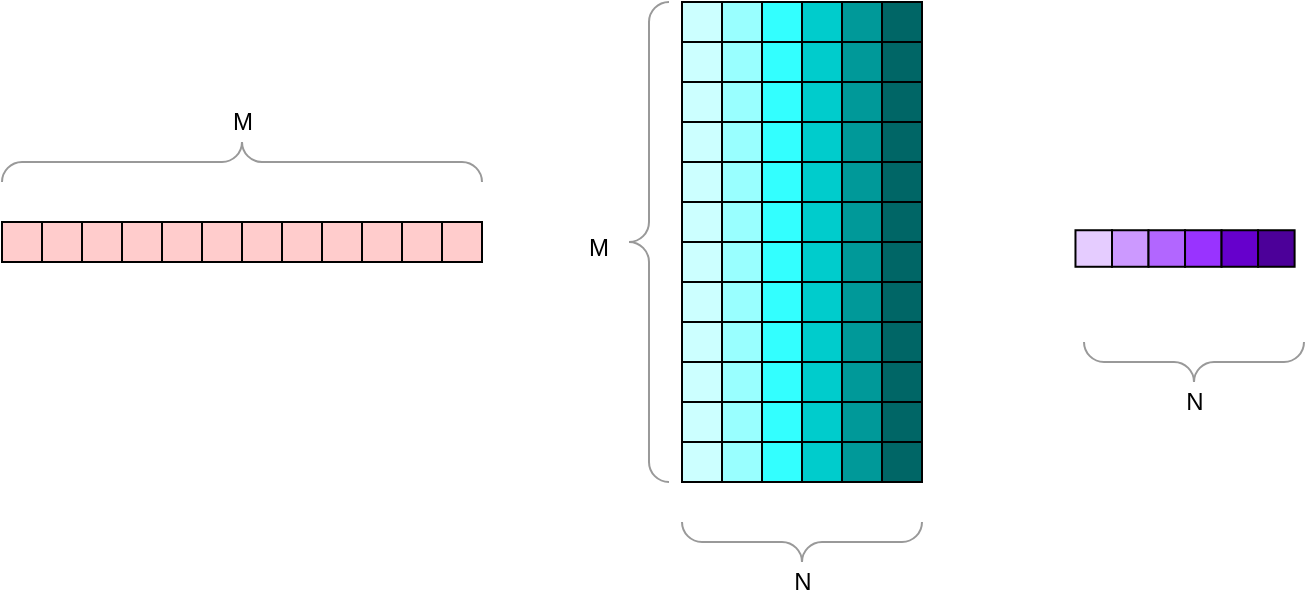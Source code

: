 <mxfile version="13.9.2" type="github"><diagram id="YHW5J753zXwvQEQqfR_k" name="Page-1"><mxGraphModel dx="887" dy="563" grid="1" gridSize="10" guides="1" tooltips="1" connect="1" arrows="1" fold="1" page="1" pageScale="1" pageWidth="827" pageHeight="1169" math="0" shadow="0"><root><mxCell id="0"/><mxCell id="1" parent="0"/><mxCell id="7lQ-KgA0j6Z8J5xZ8kzL-1" value="" style="rounded=0;whiteSpace=wrap;html=1;fillColor=#FFCCCC;" parent="1" vertex="1"><mxGeometry x="220" y="260" width="20" height="20" as="geometry"/></mxCell><mxCell id="7lQ-KgA0j6Z8J5xZ8kzL-2" value="" style="rounded=0;whiteSpace=wrap;html=1;fillColor=#FFCCCC;" parent="1" vertex="1"><mxGeometry x="240" y="260" width="20" height="20" as="geometry"/></mxCell><mxCell id="7lQ-KgA0j6Z8J5xZ8kzL-3" value="" style="rounded=0;whiteSpace=wrap;html=1;fillColor=#FFCCCC;" parent="1" vertex="1"><mxGeometry x="260" y="260" width="20" height="20" as="geometry"/></mxCell><mxCell id="7lQ-KgA0j6Z8J5xZ8kzL-4" value="" style="rounded=0;whiteSpace=wrap;html=1;fillColor=#FFCCCC;" parent="1" vertex="1"><mxGeometry x="320" y="260" width="20" height="20" as="geometry"/></mxCell><mxCell id="7lQ-KgA0j6Z8J5xZ8kzL-6" value="" style="rounded=0;whiteSpace=wrap;html=1;fillColor=#FFCCCC;" parent="1" vertex="1"><mxGeometry x="280" y="260" width="20" height="20" as="geometry"/></mxCell><mxCell id="7lQ-KgA0j6Z8J5xZ8kzL-9" value="" style="labelPosition=right;align=left;strokeWidth=1;shape=mxgraph.mockup.markup.curlyBrace;html=1;shadow=0;dashed=0;strokeColor=#999999;direction=north;rotation=90;" parent="1" vertex="1"><mxGeometry x="210" y="110" width="20" height="240" as="geometry"/></mxCell><mxCell id="7lQ-KgA0j6Z8J5xZ8kzL-10" value="M" style="text;html=1;align=center;verticalAlign=middle;resizable=0;points=[];autosize=1;" parent="1" vertex="1"><mxGeometry x="205" y="200" width="30" height="20" as="geometry"/></mxCell><mxCell id="7lQ-KgA0j6Z8J5xZ8kzL-11" value="" style="rounded=0;whiteSpace=wrap;html=1;direction=east;fillColor=#CCFFFF;" parent="1" vertex="1"><mxGeometry x="440" y="150" width="20" height="20" as="geometry"/></mxCell><mxCell id="7lQ-KgA0j6Z8J5xZ8kzL-12" value="" style="rounded=0;whiteSpace=wrap;html=1;direction=east;fillColor=#99FFFF;" parent="1" vertex="1"><mxGeometry x="460" y="150" width="20" height="20" as="geometry"/></mxCell><mxCell id="7lQ-KgA0j6Z8J5xZ8kzL-13" value="" style="rounded=0;whiteSpace=wrap;html=1;direction=east;fillColor=#33FFFF;" parent="1" vertex="1"><mxGeometry x="480" y="150" width="20" height="20" as="geometry"/></mxCell><mxCell id="7lQ-KgA0j6Z8J5xZ8kzL-14" value="" style="rounded=0;whiteSpace=wrap;html=1;direction=east;fillColor=#00CCCC;" parent="1" vertex="1"><mxGeometry x="500" y="150" width="20" height="20" as="geometry"/></mxCell><mxCell id="7lQ-KgA0j6Z8J5xZ8kzL-17" value="" style="rounded=0;whiteSpace=wrap;html=1;direction=east;fillColor=#CCFFFF;" parent="1" vertex="1"><mxGeometry x="440" y="170" width="20" height="20" as="geometry"/></mxCell><mxCell id="7lQ-KgA0j6Z8J5xZ8kzL-18" value="" style="rounded=0;whiteSpace=wrap;html=1;direction=east;fillColor=#99FFFF;" parent="1" vertex="1"><mxGeometry x="460" y="170" width="20" height="20" as="geometry"/></mxCell><mxCell id="7lQ-KgA0j6Z8J5xZ8kzL-19" value="" style="rounded=0;whiteSpace=wrap;html=1;direction=east;fillColor=#33FFFF;" parent="1" vertex="1"><mxGeometry x="480" y="170" width="20" height="20" as="geometry"/></mxCell><mxCell id="7lQ-KgA0j6Z8J5xZ8kzL-20" value="" style="rounded=0;whiteSpace=wrap;html=1;direction=east;fillColor=#CCFFFF;" parent="1" vertex="1"><mxGeometry x="440" y="190" width="20" height="20" as="geometry"/></mxCell><mxCell id="7lQ-KgA0j6Z8J5xZ8kzL-21" value="" style="rounded=0;whiteSpace=wrap;html=1;direction=east;fillColor=#99FFFF;" parent="1" vertex="1"><mxGeometry x="460" y="190" width="20" height="20" as="geometry"/></mxCell><mxCell id="7lQ-KgA0j6Z8J5xZ8kzL-22" value="" style="rounded=0;whiteSpace=wrap;html=1;direction=east;fillColor=#33FFFF;" parent="1" vertex="1"><mxGeometry x="480" y="190" width="20" height="20" as="geometry"/></mxCell><mxCell id="7lQ-KgA0j6Z8J5xZ8kzL-23" value="" style="rounded=0;whiteSpace=wrap;html=1;direction=east;fillColor=#CCFFFF;" parent="1" vertex="1"><mxGeometry x="440" y="210" width="20" height="20" as="geometry"/></mxCell><mxCell id="7lQ-KgA0j6Z8J5xZ8kzL-24" value="" style="rounded=0;whiteSpace=wrap;html=1;direction=east;fillColor=#99FFFF;" parent="1" vertex="1"><mxGeometry x="460" y="210" width="20" height="20" as="geometry"/></mxCell><mxCell id="7lQ-KgA0j6Z8J5xZ8kzL-25" value="" style="rounded=0;whiteSpace=wrap;html=1;direction=east;fillColor=#33FFFF;" parent="1" vertex="1"><mxGeometry x="480" y="210" width="20" height="20" as="geometry"/></mxCell><mxCell id="7lQ-KgA0j6Z8J5xZ8kzL-27" value="" style="rounded=0;whiteSpace=wrap;html=1;direction=east;fillColor=#CCFFFF;" parent="1" vertex="1"><mxGeometry x="440" y="230" width="20" height="20" as="geometry"/></mxCell><mxCell id="7lQ-KgA0j6Z8J5xZ8kzL-28" value="" style="rounded=0;whiteSpace=wrap;html=1;direction=east;fillColor=#99FFFF;" parent="1" vertex="1"><mxGeometry x="460" y="230" width="20" height="20" as="geometry"/></mxCell><mxCell id="7lQ-KgA0j6Z8J5xZ8kzL-29" value="" style="rounded=0;whiteSpace=wrap;html=1;direction=east;fillColor=#33FFFF;" parent="1" vertex="1"><mxGeometry x="480" y="230" width="20" height="20" as="geometry"/></mxCell><mxCell id="7lQ-KgA0j6Z8J5xZ8kzL-30" value="" style="rounded=0;whiteSpace=wrap;html=1;direction=east;fillColor=#00CCCC;" parent="1" vertex="1"><mxGeometry x="500" y="170" width="20" height="20" as="geometry"/></mxCell><mxCell id="7lQ-KgA0j6Z8J5xZ8kzL-31" value="" style="rounded=0;whiteSpace=wrap;html=1;direction=east;fillColor=#00CCCC;" parent="1" vertex="1"><mxGeometry x="500" y="190" width="20" height="20" as="geometry"/></mxCell><mxCell id="7lQ-KgA0j6Z8J5xZ8kzL-32" value="" style="rounded=0;whiteSpace=wrap;html=1;direction=east;fillColor=#00CCCC;" parent="1" vertex="1"><mxGeometry x="500" y="210" width="20" height="20" as="geometry"/></mxCell><mxCell id="7lQ-KgA0j6Z8J5xZ8kzL-33" value="" style="rounded=0;whiteSpace=wrap;html=1;direction=east;fillColor=#00CCCC;" parent="1" vertex="1"><mxGeometry x="500" y="230" width="20" height="20" as="geometry"/></mxCell><mxCell id="7lQ-KgA0j6Z8J5xZ8kzL-34" value="" style="labelPosition=right;align=left;strokeWidth=1;shape=mxgraph.mockup.markup.curlyBrace;html=1;shadow=0;dashed=0;strokeColor=#999999;direction=north;rotation=0;" parent="1" vertex="1"><mxGeometry x="413.5" y="150" width="20" height="240" as="geometry"/></mxCell><mxCell id="7lQ-KgA0j6Z8J5xZ8kzL-35" value="M" style="text;html=1;align=center;verticalAlign=middle;resizable=0;points=[];autosize=1;" parent="1" vertex="1"><mxGeometry x="383" y="263.25" width="30" height="20" as="geometry"/></mxCell><mxCell id="7lQ-KgA0j6Z8J5xZ8kzL-36" value="" style="labelPosition=right;align=left;strokeWidth=1;shape=mxgraph.mockup.markup.curlyBrace;html=1;shadow=0;dashed=0;strokeColor=#999999;direction=north;rotation=-90;" parent="1" vertex="1"><mxGeometry x="490" y="360" width="20" height="120" as="geometry"/></mxCell><mxCell id="7lQ-KgA0j6Z8J5xZ8kzL-37" value="N" style="text;html=1;align=center;verticalAlign=middle;resizable=0;points=[];autosize=1;" parent="1" vertex="1"><mxGeometry x="490" y="430" width="20" height="20" as="geometry"/></mxCell><mxCell id="7lQ-KgA0j6Z8J5xZ8kzL-38" value="" style="shape=image;html=1;verticalAlign=top;verticalLabelPosition=bottom;labelBackgroundColor=#ffffff;imageAspect=0;aspect=fixed;image=https://cdn2.iconfinder.com/data/icons/calculator-toolbox/64/delete-128.png;fillColor=#FFCCCC;gradientColor=none;" parent="1" vertex="1"><mxGeometry x="350" y="255.25" width="28" height="28" as="geometry"/></mxCell><mxCell id="7lQ-KgA0j6Z8J5xZ8kzL-41" value="" style="shape=image;html=1;verticalAlign=top;verticalLabelPosition=bottom;labelBackgroundColor=#ffffff;imageAspect=0;aspect=fixed;image=https://cdn2.iconfinder.com/data/icons/calculator-toolbox/64/equal-128.png;fillColor=#FFCCCC;gradientColor=none;" parent="1" vertex="1"><mxGeometry x="580" y="256.5" width="33.5" height="33.5" as="geometry"/></mxCell><mxCell id="7lQ-KgA0j6Z8J5xZ8kzL-48" value="" style="labelPosition=right;align=left;strokeWidth=1;shape=mxgraph.mockup.markup.curlyBrace;html=1;shadow=0;dashed=0;strokeColor=#999999;direction=north;rotation=-90;" parent="1" vertex="1"><mxGeometry x="686" y="275" width="20" height="110" as="geometry"/></mxCell><mxCell id="7lQ-KgA0j6Z8J5xZ8kzL-49" value="N" style="text;html=1;align=center;verticalAlign=middle;resizable=0;points=[];autosize=1;" parent="1" vertex="1"><mxGeometry x="686" y="340" width="20" height="20" as="geometry"/></mxCell><mxCell id="-v6m5pQzJspmbfeG8AKO-1" value="" style="rounded=0;whiteSpace=wrap;html=1;fillColor=#FFCCCC;" vertex="1" parent="1"><mxGeometry x="300" y="260" width="20" height="20" as="geometry"/></mxCell><mxCell id="-v6m5pQzJspmbfeG8AKO-2" value="" style="rounded=0;whiteSpace=wrap;html=1;fillColor=#FFCCCC;" vertex="1" parent="1"><mxGeometry x="100" y="260" width="20" height="20" as="geometry"/></mxCell><mxCell id="-v6m5pQzJspmbfeG8AKO-3" value="" style="rounded=0;whiteSpace=wrap;html=1;fillColor=#FFCCCC;" vertex="1" parent="1"><mxGeometry x="120" y="260" width="20" height="20" as="geometry"/></mxCell><mxCell id="-v6m5pQzJspmbfeG8AKO-4" value="" style="rounded=0;whiteSpace=wrap;html=1;fillColor=#FFCCCC;" vertex="1" parent="1"><mxGeometry x="140" y="260" width="20" height="20" as="geometry"/></mxCell><mxCell id="-v6m5pQzJspmbfeG8AKO-5" value="" style="rounded=0;whiteSpace=wrap;html=1;fillColor=#FFCCCC;" vertex="1" parent="1"><mxGeometry x="200" y="260" width="20" height="20" as="geometry"/></mxCell><mxCell id="-v6m5pQzJspmbfeG8AKO-6" value="" style="rounded=0;whiteSpace=wrap;html=1;fillColor=#FFCCCC;" vertex="1" parent="1"><mxGeometry x="160" y="260" width="20" height="20" as="geometry"/></mxCell><mxCell id="-v6m5pQzJspmbfeG8AKO-7" value="" style="rounded=0;whiteSpace=wrap;html=1;fillColor=#FFCCCC;" vertex="1" parent="1"><mxGeometry x="180" y="260" width="20" height="20" as="geometry"/></mxCell><mxCell id="-v6m5pQzJspmbfeG8AKO-9" value="" style="rounded=0;whiteSpace=wrap;html=1;direction=east;fillColor=#CCFFFF;" vertex="1" parent="1"><mxGeometry x="440" y="250" width="20" height="20" as="geometry"/></mxCell><mxCell id="-v6m5pQzJspmbfeG8AKO-10" value="" style="rounded=0;whiteSpace=wrap;html=1;direction=east;fillColor=#99FFFF;" vertex="1" parent="1"><mxGeometry x="460" y="250" width="20" height="20" as="geometry"/></mxCell><mxCell id="-v6m5pQzJspmbfeG8AKO-11" value="" style="rounded=0;whiteSpace=wrap;html=1;direction=east;fillColor=#33FFFF;" vertex="1" parent="1"><mxGeometry x="480" y="250" width="20" height="20" as="geometry"/></mxCell><mxCell id="-v6m5pQzJspmbfeG8AKO-12" value="" style="rounded=0;whiteSpace=wrap;html=1;direction=east;fillColor=#00CCCC;" vertex="1" parent="1"><mxGeometry x="500" y="250" width="20" height="20" as="geometry"/></mxCell><mxCell id="-v6m5pQzJspmbfeG8AKO-13" value="" style="rounded=0;whiteSpace=wrap;html=1;direction=east;fillColor=#CCFFFF;" vertex="1" parent="1"><mxGeometry x="440" y="270" width="20" height="20" as="geometry"/></mxCell><mxCell id="-v6m5pQzJspmbfeG8AKO-14" value="" style="rounded=0;whiteSpace=wrap;html=1;direction=east;fillColor=#99FFFF;" vertex="1" parent="1"><mxGeometry x="460" y="270" width="20" height="20" as="geometry"/></mxCell><mxCell id="-v6m5pQzJspmbfeG8AKO-15" value="" style="rounded=0;whiteSpace=wrap;html=1;direction=east;fillColor=#33FFFF;" vertex="1" parent="1"><mxGeometry x="480" y="270" width="20" height="20" as="geometry"/></mxCell><mxCell id="-v6m5pQzJspmbfeG8AKO-16" value="" style="rounded=0;whiteSpace=wrap;html=1;direction=east;fillColor=#CCFFFF;" vertex="1" parent="1"><mxGeometry x="440" y="290" width="20" height="20" as="geometry"/></mxCell><mxCell id="-v6m5pQzJspmbfeG8AKO-17" value="" style="rounded=0;whiteSpace=wrap;html=1;direction=east;fillColor=#99FFFF;" vertex="1" parent="1"><mxGeometry x="460" y="290" width="20" height="20" as="geometry"/></mxCell><mxCell id="-v6m5pQzJspmbfeG8AKO-18" value="" style="rounded=0;whiteSpace=wrap;html=1;direction=east;fillColor=#33FFFF;" vertex="1" parent="1"><mxGeometry x="480" y="290" width="20" height="20" as="geometry"/></mxCell><mxCell id="-v6m5pQzJspmbfeG8AKO-19" value="" style="rounded=0;whiteSpace=wrap;html=1;direction=east;fillColor=#CCFFFF;" vertex="1" parent="1"><mxGeometry x="440" y="310" width="20" height="20" as="geometry"/></mxCell><mxCell id="-v6m5pQzJspmbfeG8AKO-20" value="" style="rounded=0;whiteSpace=wrap;html=1;direction=east;fillColor=#99FFFF;" vertex="1" parent="1"><mxGeometry x="460" y="310" width="20" height="20" as="geometry"/></mxCell><mxCell id="-v6m5pQzJspmbfeG8AKO-21" value="" style="rounded=0;whiteSpace=wrap;html=1;direction=east;fillColor=#33FFFF;" vertex="1" parent="1"><mxGeometry x="480" y="310" width="20" height="20" as="geometry"/></mxCell><mxCell id="-v6m5pQzJspmbfeG8AKO-22" value="" style="rounded=0;whiteSpace=wrap;html=1;direction=east;fillColor=#CCFFFF;" vertex="1" parent="1"><mxGeometry x="440" y="330" width="20" height="20" as="geometry"/></mxCell><mxCell id="-v6m5pQzJspmbfeG8AKO-23" value="" style="rounded=0;whiteSpace=wrap;html=1;direction=east;fillColor=#99FFFF;" vertex="1" parent="1"><mxGeometry x="460" y="330" width="20" height="20" as="geometry"/></mxCell><mxCell id="-v6m5pQzJspmbfeG8AKO-24" value="" style="rounded=0;whiteSpace=wrap;html=1;direction=east;fillColor=#33FFFF;" vertex="1" parent="1"><mxGeometry x="480" y="330" width="20" height="20" as="geometry"/></mxCell><mxCell id="-v6m5pQzJspmbfeG8AKO-25" value="" style="rounded=0;whiteSpace=wrap;html=1;direction=east;fillColor=#00CCCC;" vertex="1" parent="1"><mxGeometry x="500" y="270" width="20" height="20" as="geometry"/></mxCell><mxCell id="-v6m5pQzJspmbfeG8AKO-26" value="" style="rounded=0;whiteSpace=wrap;html=1;direction=east;fillColor=#00CCCC;" vertex="1" parent="1"><mxGeometry x="500" y="290" width="20" height="20" as="geometry"/></mxCell><mxCell id="-v6m5pQzJspmbfeG8AKO-27" value="" style="rounded=0;whiteSpace=wrap;html=1;direction=east;fillColor=#00CCCC;" vertex="1" parent="1"><mxGeometry x="500" y="310" width="20" height="20" as="geometry"/></mxCell><mxCell id="-v6m5pQzJspmbfeG8AKO-28" value="" style="rounded=0;whiteSpace=wrap;html=1;direction=east;fillColor=#00CCCC;" vertex="1" parent="1"><mxGeometry x="500" y="330" width="20" height="20" as="geometry"/></mxCell><mxCell id="-v6m5pQzJspmbfeG8AKO-29" value="" style="rounded=0;whiteSpace=wrap;html=1;direction=east;fillColor=#CCFFFF;" vertex="1" parent="1"><mxGeometry x="440" y="350" width="20" height="20" as="geometry"/></mxCell><mxCell id="-v6m5pQzJspmbfeG8AKO-30" value="" style="rounded=0;whiteSpace=wrap;html=1;direction=east;fillColor=#99FFFF;" vertex="1" parent="1"><mxGeometry x="460" y="350" width="20" height="20" as="geometry"/></mxCell><mxCell id="-v6m5pQzJspmbfeG8AKO-31" value="" style="rounded=0;whiteSpace=wrap;html=1;direction=east;fillColor=#33FFFF;" vertex="1" parent="1"><mxGeometry x="480" y="350" width="20" height="20" as="geometry"/></mxCell><mxCell id="-v6m5pQzJspmbfeG8AKO-32" value="" style="rounded=0;whiteSpace=wrap;html=1;direction=east;fillColor=#CCFFFF;" vertex="1" parent="1"><mxGeometry x="440" y="370" width="20" height="20" as="geometry"/></mxCell><mxCell id="-v6m5pQzJspmbfeG8AKO-33" value="" style="rounded=0;whiteSpace=wrap;html=1;direction=east;fillColor=#99FFFF;" vertex="1" parent="1"><mxGeometry x="460" y="370" width="20" height="20" as="geometry"/></mxCell><mxCell id="-v6m5pQzJspmbfeG8AKO-34" value="" style="rounded=0;whiteSpace=wrap;html=1;direction=east;fillColor=#33FFFF;" vertex="1" parent="1"><mxGeometry x="480" y="370" width="20" height="20" as="geometry"/></mxCell><mxCell id="-v6m5pQzJspmbfeG8AKO-35" value="" style="rounded=0;whiteSpace=wrap;html=1;direction=east;fillColor=#00CCCC;" vertex="1" parent="1"><mxGeometry x="500" y="350" width="20" height="20" as="geometry"/></mxCell><mxCell id="-v6m5pQzJspmbfeG8AKO-36" value="" style="rounded=0;whiteSpace=wrap;html=1;direction=east;fillColor=#00CCCC;" vertex="1" parent="1"><mxGeometry x="500" y="370" width="20" height="20" as="geometry"/></mxCell><mxCell id="-v6m5pQzJspmbfeG8AKO-37" value="" style="rounded=0;whiteSpace=wrap;html=1;direction=east;fillColor=#009999;" vertex="1" parent="1"><mxGeometry x="520" y="150" width="20" height="20" as="geometry"/></mxCell><mxCell id="-v6m5pQzJspmbfeG8AKO-38" value="" style="rounded=0;whiteSpace=wrap;html=1;direction=east;fillColor=#009999;" vertex="1" parent="1"><mxGeometry x="520" y="170" width="20" height="20" as="geometry"/></mxCell><mxCell id="-v6m5pQzJspmbfeG8AKO-39" value="" style="rounded=0;whiteSpace=wrap;html=1;direction=east;fillColor=#009999;" vertex="1" parent="1"><mxGeometry x="520" y="190" width="20" height="20" as="geometry"/></mxCell><mxCell id="-v6m5pQzJspmbfeG8AKO-40" value="" style="rounded=0;whiteSpace=wrap;html=1;direction=east;fillColor=#009999;" vertex="1" parent="1"><mxGeometry x="520" y="210" width="20" height="20" as="geometry"/></mxCell><mxCell id="-v6m5pQzJspmbfeG8AKO-41" value="" style="rounded=0;whiteSpace=wrap;html=1;direction=east;fillColor=#009999;" vertex="1" parent="1"><mxGeometry x="520" y="230" width="20" height="20" as="geometry"/></mxCell><mxCell id="-v6m5pQzJspmbfeG8AKO-42" value="" style="rounded=0;whiteSpace=wrap;html=1;direction=east;fillColor=#009999;" vertex="1" parent="1"><mxGeometry x="520" y="250" width="20" height="20" as="geometry"/></mxCell><mxCell id="-v6m5pQzJspmbfeG8AKO-43" value="" style="rounded=0;whiteSpace=wrap;html=1;direction=east;fillColor=#009999;" vertex="1" parent="1"><mxGeometry x="520" y="270" width="20" height="20" as="geometry"/></mxCell><mxCell id="-v6m5pQzJspmbfeG8AKO-44" value="" style="rounded=0;whiteSpace=wrap;html=1;direction=east;fillColor=#009999;" vertex="1" parent="1"><mxGeometry x="520" y="290" width="20" height="20" as="geometry"/></mxCell><mxCell id="-v6m5pQzJspmbfeG8AKO-45" value="" style="rounded=0;whiteSpace=wrap;html=1;direction=east;fillColor=#009999;" vertex="1" parent="1"><mxGeometry x="520" y="310" width="20" height="20" as="geometry"/></mxCell><mxCell id="-v6m5pQzJspmbfeG8AKO-46" value="" style="rounded=0;whiteSpace=wrap;html=1;direction=east;fillColor=#009999;" vertex="1" parent="1"><mxGeometry x="520" y="330" width="20" height="20" as="geometry"/></mxCell><mxCell id="-v6m5pQzJspmbfeG8AKO-47" value="" style="rounded=0;whiteSpace=wrap;html=1;direction=east;fillColor=#009999;" vertex="1" parent="1"><mxGeometry x="520" y="350" width="20" height="20" as="geometry"/></mxCell><mxCell id="-v6m5pQzJspmbfeG8AKO-48" value="" style="rounded=0;whiteSpace=wrap;html=1;direction=east;fillColor=#009999;" vertex="1" parent="1"><mxGeometry x="520" y="370" width="20" height="20" as="geometry"/></mxCell><mxCell id="-v6m5pQzJspmbfeG8AKO-49" value="" style="rounded=0;whiteSpace=wrap;html=1;direction=east;fillColor=#006666;" vertex="1" parent="1"><mxGeometry x="540" y="150" width="20" height="20" as="geometry"/></mxCell><mxCell id="-v6m5pQzJspmbfeG8AKO-50" value="" style="rounded=0;whiteSpace=wrap;html=1;direction=east;fillColor=#006666;" vertex="1" parent="1"><mxGeometry x="540" y="170" width="20" height="20" as="geometry"/></mxCell><mxCell id="-v6m5pQzJspmbfeG8AKO-51" value="" style="rounded=0;whiteSpace=wrap;html=1;direction=east;fillColor=#006666;" vertex="1" parent="1"><mxGeometry x="540" y="190" width="20" height="20" as="geometry"/></mxCell><mxCell id="-v6m5pQzJspmbfeG8AKO-52" value="" style="rounded=0;whiteSpace=wrap;html=1;direction=east;fillColor=#006666;" vertex="1" parent="1"><mxGeometry x="540" y="210" width="20" height="20" as="geometry"/></mxCell><mxCell id="-v6m5pQzJspmbfeG8AKO-53" value="" style="rounded=0;whiteSpace=wrap;html=1;direction=east;fillColor=#006666;" vertex="1" parent="1"><mxGeometry x="540" y="230" width="20" height="20" as="geometry"/></mxCell><mxCell id="-v6m5pQzJspmbfeG8AKO-54" value="" style="rounded=0;whiteSpace=wrap;html=1;direction=east;fillColor=#006666;" vertex="1" parent="1"><mxGeometry x="540" y="250" width="20" height="20" as="geometry"/></mxCell><mxCell id="-v6m5pQzJspmbfeG8AKO-55" value="" style="rounded=0;whiteSpace=wrap;html=1;direction=east;fillColor=#006666;" vertex="1" parent="1"><mxGeometry x="540" y="270" width="20" height="20" as="geometry"/></mxCell><mxCell id="-v6m5pQzJspmbfeG8AKO-56" value="" style="rounded=0;whiteSpace=wrap;html=1;direction=east;fillColor=#006666;" vertex="1" parent="1"><mxGeometry x="540" y="290" width="20" height="20" as="geometry"/></mxCell><mxCell id="-v6m5pQzJspmbfeG8AKO-57" value="" style="rounded=0;whiteSpace=wrap;html=1;direction=east;fillColor=#006666;" vertex="1" parent="1"><mxGeometry x="540" y="310" width="20" height="20" as="geometry"/></mxCell><mxCell id="-v6m5pQzJspmbfeG8AKO-58" value="" style="rounded=0;whiteSpace=wrap;html=1;direction=east;fillColor=#006666;" vertex="1" parent="1"><mxGeometry x="540" y="330" width="20" height="20" as="geometry"/></mxCell><mxCell id="-v6m5pQzJspmbfeG8AKO-59" value="" style="rounded=0;whiteSpace=wrap;html=1;direction=east;fillColor=#006666;" vertex="1" parent="1"><mxGeometry x="540" y="350" width="20" height="20" as="geometry"/></mxCell><mxCell id="-v6m5pQzJspmbfeG8AKO-60" value="" style="rounded=0;whiteSpace=wrap;html=1;direction=east;fillColor=#006666;" vertex="1" parent="1"><mxGeometry x="540" y="370" width="20" height="20" as="geometry"/></mxCell><mxCell id="7lQ-KgA0j6Z8J5xZ8kzL-50" value="" style="rounded=0;whiteSpace=wrap;html=1;direction=east;fillColor=#E5CCFF;aspect=fixed;" parent="1" vertex="1"><mxGeometry x="636.74" y="264.12" width="18.265" height="18.265" as="geometry"/></mxCell><mxCell id="7lQ-KgA0j6Z8J5xZ8kzL-51" value="" style="rounded=0;whiteSpace=wrap;html=1;direction=east;fillColor=#CC99FF;aspect=fixed;" parent="1" vertex="1"><mxGeometry x="655" y="264.12" width="18.265" height="18.265" as="geometry"/></mxCell><mxCell id="7lQ-KgA0j6Z8J5xZ8kzL-52" value="" style="rounded=0;whiteSpace=wrap;html=1;direction=east;fillColor=#B266FF;aspect=fixed;" parent="1" vertex="1"><mxGeometry x="673.26" y="264.12" width="18.265" height="18.265" as="geometry"/></mxCell><mxCell id="7lQ-KgA0j6Z8J5xZ8kzL-53" value="" style="rounded=0;whiteSpace=wrap;html=1;direction=east;fillColor=#9933FF;aspect=fixed;" parent="1" vertex="1"><mxGeometry x="691.52" y="264.12" width="18.265" height="18.265" as="geometry"/></mxCell><mxCell id="-v6m5pQzJspmbfeG8AKO-63" value="" style="rounded=0;whiteSpace=wrap;html=1;direction=east;aspect=fixed;fillColor=#6600CC;" vertex="1" parent="1"><mxGeometry x="709.78" y="264.12" width="18.265" height="18.265" as="geometry"/></mxCell><mxCell id="-v6m5pQzJspmbfeG8AKO-64" value="" style="rounded=0;whiteSpace=wrap;html=1;direction=east;aspect=fixed;fillColor=#4C0099;" vertex="1" parent="1"><mxGeometry x="728.04" y="264.12" width="18.265" height="18.265" as="geometry"/></mxCell></root></mxGraphModel></diagram></mxfile>